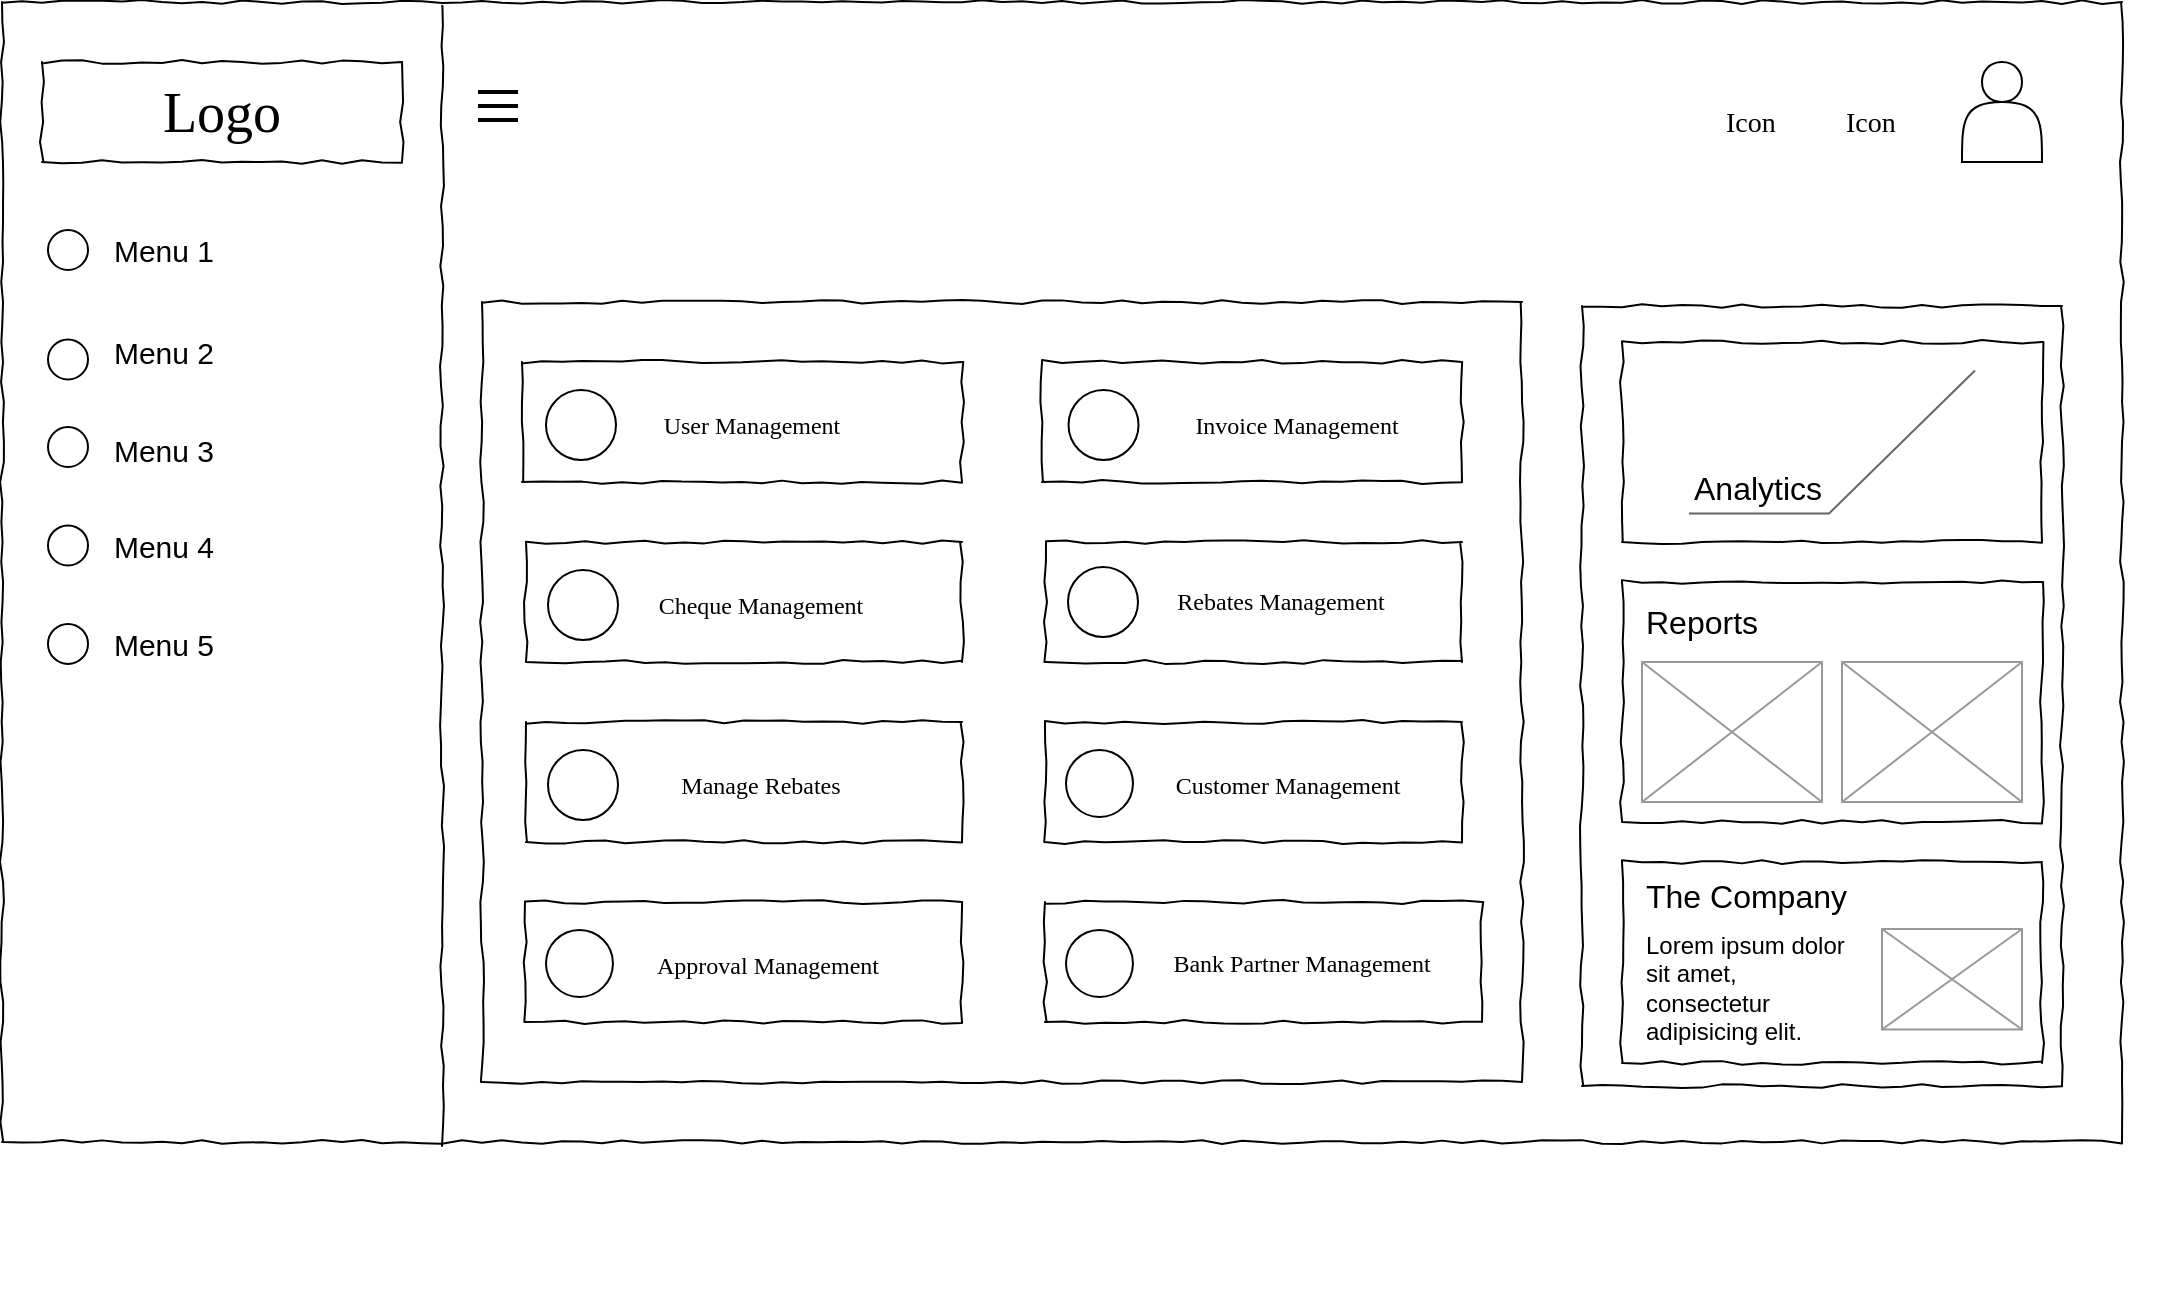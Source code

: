 <mxfile version="13.5.4" type="github" pages="5">
  <diagram name="dashboard" id="03018318-947c-dd8e-b7a3-06fadd420f32">
    <mxGraphModel dx="1221" dy="645" grid="1" gridSize="10" guides="1" tooltips="1" connect="1" arrows="1" fold="1" page="1" pageScale="1" pageWidth="1100" pageHeight="850" background="#ffffff" math="0" shadow="0">
      <root>
        <mxCell id="0" />
        <mxCell id="1" parent="0" />
        <mxCell id="677b7b8949515195-1" value="" style="whiteSpace=wrap;html=1;rounded=0;shadow=0;labelBackgroundColor=none;strokeColor=#000000;strokeWidth=1;fillColor=none;fontFamily=Verdana;fontSize=12;fontColor=#000000;align=center;comic=1;" parent="1" vertex="1">
          <mxGeometry x="20" y="20" width="1060" height="570" as="geometry" />
        </mxCell>
        <mxCell id="677b7b8949515195-2" value="Logo" style="whiteSpace=wrap;html=1;rounded=0;shadow=0;labelBackgroundColor=none;strokeWidth=1;fontFamily=Verdana;fontSize=28;align=center;comic=1;" parent="1" vertex="1">
          <mxGeometry x="40" y="50" width="180" height="50" as="geometry" />
        </mxCell>
        <mxCell id="677b7b8949515195-9" value="" style="line;strokeWidth=1;html=1;rounded=0;shadow=0;labelBackgroundColor=none;fillColor=none;fontFamily=Verdana;fontSize=14;fontColor=#000000;align=center;comic=1;rotation=90;" parent="1" vertex="1">
          <mxGeometry x="-45" y="302" width="570" height="10" as="geometry" />
        </mxCell>
        <mxCell id="677b7b8949515195-26" value="" style="whiteSpace=wrap;html=1;rounded=0;shadow=0;labelBackgroundColor=none;strokeWidth=1;fillColor=none;fontFamily=Verdana;fontSize=12;align=center;comic=1;" parent="1" vertex="1">
          <mxGeometry x="260" y="170" width="520" height="390" as="geometry" />
        </mxCell>
        <mxCell id="677b7b8949515195-28" value="Icon" style="text;html=1;points=[];align=left;verticalAlign=top;spacingTop=-4;fontSize=14;fontFamily=Verdana" parent="1" vertex="1">
          <mxGeometry x="940" y="70" width="170" height="20" as="geometry" />
        </mxCell>
        <mxCell id="6C0aDu97zU6bo5BAWvWG-2" value="Icon" style="text;html=1;points=[];align=left;verticalAlign=top;spacingTop=-4;fontSize=14;fontFamily=Verdana" vertex="1" parent="1">
          <mxGeometry x="880" y="70" width="170" height="20" as="geometry" />
        </mxCell>
        <mxCell id="1Pz-vUFgm7rJ-cvzT1_4-4" value="" style="group" vertex="1" connectable="0" parent="1">
          <mxGeometry x="280" y="200" width="220" height="60" as="geometry" />
        </mxCell>
        <mxCell id="6C0aDu97zU6bo5BAWvWG-19" value="" style="whiteSpace=wrap;html=1;rounded=0;shadow=0;labelBackgroundColor=none;strokeWidth=1;fillColor=none;fontFamily=Verdana;fontSize=12;align=center;comic=1;" vertex="1" parent="1Pz-vUFgm7rJ-cvzT1_4-4">
          <mxGeometry width="220" height="60" as="geometry" />
        </mxCell>
        <mxCell id="1Pz-vUFgm7rJ-cvzT1_4-2" value="" style="ellipse;whiteSpace=wrap;html=1;aspect=fixed;strokeColor=#000000;" vertex="1" parent="1Pz-vUFgm7rJ-cvzT1_4-4">
          <mxGeometry x="12" y="14" width="35" height="35" as="geometry" />
        </mxCell>
        <mxCell id="1Pz-vUFgm7rJ-cvzT1_4-3" value="&lt;span style=&quot;font-family: &amp;#34;verdana&amp;#34;&quot;&gt;User Management&lt;/span&gt;" style="text;html=1;strokeColor=none;fillColor=none;align=center;verticalAlign=middle;whiteSpace=wrap;rounded=0;" vertex="1" parent="1Pz-vUFgm7rJ-cvzT1_4-4">
          <mxGeometry x="45" y="21.5" width="140" height="20" as="geometry" />
        </mxCell>
        <mxCell id="1Pz-vUFgm7rJ-cvzT1_4-5" value="" style="group" vertex="1" connectable="0" parent="1">
          <mxGeometry x="540" y="200" width="210" height="60" as="geometry" />
        </mxCell>
        <mxCell id="1Pz-vUFgm7rJ-cvzT1_4-6" value="" style="whiteSpace=wrap;html=1;rounded=0;shadow=0;labelBackgroundColor=none;strokeWidth=1;fillColor=none;fontFamily=Verdana;fontSize=12;align=center;comic=1;" vertex="1" parent="1Pz-vUFgm7rJ-cvzT1_4-5">
          <mxGeometry width="210.0" height="60" as="geometry" />
        </mxCell>
        <mxCell id="1Pz-vUFgm7rJ-cvzT1_4-7" value="" style="ellipse;whiteSpace=wrap;html=1;aspect=fixed;strokeColor=#000000;" vertex="1" parent="1Pz-vUFgm7rJ-cvzT1_4-5">
          <mxGeometry x="13.263" y="14" width="35" height="35" as="geometry" />
        </mxCell>
        <mxCell id="1Pz-vUFgm7rJ-cvzT1_4-8" value="&lt;span style=&quot;font-family: &amp;#34;verdana&amp;#34;&quot;&gt;Invoice Management&lt;/span&gt;" style="text;html=1;strokeColor=none;fillColor=none;align=center;verticalAlign=middle;whiteSpace=wrap;rounded=0;" vertex="1" parent="1Pz-vUFgm7rJ-cvzT1_4-5">
          <mxGeometry x="49.737" y="21.5" width="154.737" height="20" as="geometry" />
        </mxCell>
        <mxCell id="1Pz-vUFgm7rJ-cvzT1_4-9" value="" style="group" vertex="1" connectable="0" parent="1">
          <mxGeometry x="270" y="290" width="230" height="60" as="geometry" />
        </mxCell>
        <mxCell id="1Pz-vUFgm7rJ-cvzT1_4-10" value="" style="whiteSpace=wrap;html=1;rounded=0;shadow=0;labelBackgroundColor=none;strokeWidth=1;fillColor=none;fontFamily=Verdana;fontSize=12;align=center;comic=1;" vertex="1" parent="1Pz-vUFgm7rJ-cvzT1_4-9">
          <mxGeometry x="12" width="218" height="60" as="geometry" />
        </mxCell>
        <mxCell id="1Pz-vUFgm7rJ-cvzT1_4-11" value="" style="ellipse;whiteSpace=wrap;html=1;aspect=fixed;strokeColor=#000000;" vertex="1" parent="1Pz-vUFgm7rJ-cvzT1_4-9">
          <mxGeometry x="23" y="14" width="35" height="35" as="geometry" />
        </mxCell>
        <mxCell id="1Pz-vUFgm7rJ-cvzT1_4-12" value="&lt;span style=&quot;font-family: &amp;#34;verdana&amp;#34;&quot;&gt;Cheque Management&lt;/span&gt;" style="text;html=1;strokeColor=none;fillColor=none;align=center;verticalAlign=middle;whiteSpace=wrap;rounded=0;" vertex="1" parent="1Pz-vUFgm7rJ-cvzT1_4-9">
          <mxGeometry x="57" y="21.5" width="145" height="20" as="geometry" />
        </mxCell>
        <mxCell id="1Pz-vUFgm7rJ-cvzT1_4-13" value="" style="group" vertex="1" connectable="0" parent="1">
          <mxGeometry x="480" y="290" width="270" height="60" as="geometry" />
        </mxCell>
        <mxCell id="1Pz-vUFgm7rJ-cvzT1_4-14" value="" style="whiteSpace=wrap;html=1;rounded=0;shadow=0;labelBackgroundColor=none;strokeWidth=1;fillColor=none;fontFamily=Verdana;fontSize=12;align=center;comic=1;" vertex="1" parent="1Pz-vUFgm7rJ-cvzT1_4-13">
          <mxGeometry x="62" width="208" height="60" as="geometry" />
        </mxCell>
        <mxCell id="1Pz-vUFgm7rJ-cvzT1_4-15" value="" style="ellipse;whiteSpace=wrap;html=1;aspect=fixed;strokeColor=#000000;" vertex="1" parent="1">
          <mxGeometry x="553" y="302.5" width="35" height="35" as="geometry" />
        </mxCell>
        <mxCell id="1Pz-vUFgm7rJ-cvzT1_4-16" value="&lt;span style=&quot;font-family: &amp;#34;verdana&amp;#34;&quot;&gt;Rebates Management&lt;/span&gt;" style="text;html=1;strokeColor=none;fillColor=none;align=center;verticalAlign=middle;whiteSpace=wrap;rounded=0;" vertex="1" parent="1">
          <mxGeometry x="587" y="310" width="145" height="20" as="geometry" />
        </mxCell>
        <mxCell id="1Pz-vUFgm7rJ-cvzT1_4-17" value="" style="group" vertex="1" connectable="0" parent="1">
          <mxGeometry x="270" y="380" width="230" height="60" as="geometry" />
        </mxCell>
        <mxCell id="1Pz-vUFgm7rJ-cvzT1_4-18" value="" style="whiteSpace=wrap;html=1;rounded=0;shadow=0;labelBackgroundColor=none;strokeWidth=1;fillColor=none;fontFamily=Verdana;fontSize=12;align=center;comic=1;" vertex="1" parent="1Pz-vUFgm7rJ-cvzT1_4-17">
          <mxGeometry x="12" width="218" height="60" as="geometry" />
        </mxCell>
        <mxCell id="1Pz-vUFgm7rJ-cvzT1_4-19" value="" style="ellipse;whiteSpace=wrap;html=1;aspect=fixed;strokeColor=#000000;" vertex="1" parent="1Pz-vUFgm7rJ-cvzT1_4-17">
          <mxGeometry x="23" y="14" width="35" height="35" as="geometry" />
        </mxCell>
        <mxCell id="1Pz-vUFgm7rJ-cvzT1_4-20" value="&lt;span style=&quot;font-family: &amp;#34;verdana&amp;#34;&quot;&gt;Manage Rebates&lt;/span&gt;" style="text;html=1;strokeColor=none;fillColor=none;align=center;verticalAlign=middle;whiteSpace=wrap;rounded=0;" vertex="1" parent="1Pz-vUFgm7rJ-cvzT1_4-17">
          <mxGeometry x="57" y="21.5" width="145" height="20" as="geometry" />
        </mxCell>
        <mxCell id="1Pz-vUFgm7rJ-cvzT1_4-21" value="" style="group" vertex="1" connectable="0" parent="1">
          <mxGeometry x="530" y="380" width="220" height="60" as="geometry" />
        </mxCell>
        <mxCell id="1Pz-vUFgm7rJ-cvzT1_4-22" value="" style="whiteSpace=wrap;html=1;rounded=0;shadow=0;labelBackgroundColor=none;strokeWidth=1;fillColor=none;fontFamily=Verdana;fontSize=12;align=center;comic=1;" vertex="1" parent="1Pz-vUFgm7rJ-cvzT1_4-21">
          <mxGeometry x="11.478" width="208.522" height="60" as="geometry" />
        </mxCell>
        <mxCell id="1Pz-vUFgm7rJ-cvzT1_4-23" value="" style="ellipse;whiteSpace=wrap;html=1;aspect=fixed;strokeColor=#000000;" vertex="1" parent="1Pz-vUFgm7rJ-cvzT1_4-21">
          <mxGeometry x="22" y="14" width="33.478" height="33.478" as="geometry" />
        </mxCell>
        <mxCell id="1Pz-vUFgm7rJ-cvzT1_4-24" value="&lt;span style=&quot;font-family: &amp;#34;verdana&amp;#34;&quot;&gt;Customer Management&lt;/span&gt;" style="text;html=1;strokeColor=none;fillColor=none;align=center;verticalAlign=middle;whiteSpace=wrap;rounded=0;" vertex="1" parent="1Pz-vUFgm7rJ-cvzT1_4-21">
          <mxGeometry x="60" y="21.5" width="145.65" height="20" as="geometry" />
        </mxCell>
        <mxCell id="1Pz-vUFgm7rJ-cvzT1_4-25" value="" style="group" vertex="1" connectable="0" parent="1">
          <mxGeometry x="270" y="470" width="230" height="60" as="geometry" />
        </mxCell>
        <mxCell id="1Pz-vUFgm7rJ-cvzT1_4-26" value="" style="whiteSpace=wrap;html=1;rounded=0;shadow=0;labelBackgroundColor=none;strokeWidth=1;fillColor=none;fontFamily=Verdana;fontSize=12;align=center;comic=1;" vertex="1" parent="1Pz-vUFgm7rJ-cvzT1_4-25">
          <mxGeometry x="11.48" width="218.52" height="60" as="geometry" />
        </mxCell>
        <mxCell id="1Pz-vUFgm7rJ-cvzT1_4-27" value="" style="ellipse;whiteSpace=wrap;html=1;aspect=fixed;strokeColor=#000000;" vertex="1" parent="1Pz-vUFgm7rJ-cvzT1_4-25">
          <mxGeometry x="22" y="14" width="33.478" height="33.478" as="geometry" />
        </mxCell>
        <mxCell id="1Pz-vUFgm7rJ-cvzT1_4-28" value="&lt;span style=&quot;font-family: &amp;#34;verdana&amp;#34;&quot;&gt;Approval Management&lt;/span&gt;" style="text;html=1;strokeColor=none;fillColor=none;align=center;verticalAlign=middle;whiteSpace=wrap;rounded=0;" vertex="1" parent="1Pz-vUFgm7rJ-cvzT1_4-25">
          <mxGeometry x="60" y="21.5" width="145.65" height="20" as="geometry" />
        </mxCell>
        <mxCell id="1Pz-vUFgm7rJ-cvzT1_4-29" value="" style="group" vertex="1" connectable="0" parent="1">
          <mxGeometry x="530" y="470" width="230" height="60" as="geometry" />
        </mxCell>
        <mxCell id="1Pz-vUFgm7rJ-cvzT1_4-30" value="" style="whiteSpace=wrap;html=1;rounded=0;shadow=0;labelBackgroundColor=none;strokeWidth=1;fillColor=none;fontFamily=Verdana;fontSize=12;align=center;comic=1;" vertex="1" parent="1Pz-vUFgm7rJ-cvzT1_4-29">
          <mxGeometry x="11.48" width="218.52" height="60" as="geometry" />
        </mxCell>
        <mxCell id="1Pz-vUFgm7rJ-cvzT1_4-31" value="" style="ellipse;whiteSpace=wrap;html=1;aspect=fixed;strokeColor=#000000;" vertex="1" parent="1Pz-vUFgm7rJ-cvzT1_4-29">
          <mxGeometry x="22" y="14" width="33.478" height="33.478" as="geometry" />
        </mxCell>
        <mxCell id="1Pz-vUFgm7rJ-cvzT1_4-32" value="&lt;span style=&quot;font-family: &amp;#34;verdana&amp;#34;&quot;&gt;Bank Partner Management&lt;/span&gt;" style="text;html=1;strokeColor=none;fillColor=none;align=center;verticalAlign=middle;whiteSpace=wrap;rounded=0;" vertex="1" parent="1Pz-vUFgm7rJ-cvzT1_4-29">
          <mxGeometry x="50" y="20.74" width="180" height="20" as="geometry" />
        </mxCell>
        <mxCell id="1Pz-vUFgm7rJ-cvzT1_4-33" value="" style="whiteSpace=wrap;html=1;rounded=0;shadow=0;labelBackgroundColor=none;strokeWidth=1;fillColor=none;fontFamily=Verdana;fontSize=12;align=center;comic=1;" vertex="1" parent="1">
          <mxGeometry x="810" y="172" width="240" height="390" as="geometry" />
        </mxCell>
        <mxCell id="1Pz-vUFgm7rJ-cvzT1_4-38" value="" style="group" vertex="1" connectable="0" parent="1">
          <mxGeometry x="830" y="190" width="210" height="484.25" as="geometry" />
        </mxCell>
        <mxCell id="1Pz-vUFgm7rJ-cvzT1_4-39" value="" style="whiteSpace=wrap;html=1;rounded=0;shadow=0;labelBackgroundColor=none;strokeWidth=1;fillColor=none;fontFamily=Verdana;fontSize=12;align=center;comic=1;" vertex="1" parent="1Pz-vUFgm7rJ-cvzT1_4-38">
          <mxGeometry width="210.0" height="100" as="geometry" />
        </mxCell>
        <mxCell id="1Pz-vUFgm7rJ-cvzT1_4-42" value="&lt;font style=&quot;font-size: 16px&quot; color=&quot;#000000&quot;&gt;Analytics&lt;/font&gt;" style="strokeWidth=1;shadow=0;dashed=0;align=center;html=1;shape=mxgraph.mockup.text.callout;linkText=;textSize=17;textColor=#666666;callDir=SW;callStyle=line;fontSize=17;fontColor=#666666;align=left;verticalAlign=bottom;strokeColor=#666666;" vertex="1" parent="1Pz-vUFgm7rJ-cvzT1_4-38">
          <mxGeometry x="33.5" y="14.25" width="143" height="71.5" as="geometry" />
        </mxCell>
        <mxCell id="1Pz-vUFgm7rJ-cvzT1_4-43" value="" style="group" vertex="1" connectable="0" parent="1">
          <mxGeometry x="830" y="310" width="215" height="215" as="geometry" />
        </mxCell>
        <mxCell id="1Pz-vUFgm7rJ-cvzT1_4-44" value="" style="whiteSpace=wrap;html=1;rounded=0;shadow=0;labelBackgroundColor=none;strokeWidth=1;fillColor=none;fontFamily=Verdana;fontSize=12;align=center;comic=1;" vertex="1" parent="1Pz-vUFgm7rJ-cvzT1_4-43">
          <mxGeometry width="210" height="120" as="geometry" />
        </mxCell>
        <mxCell id="1Pz-vUFgm7rJ-cvzT1_4-126" value="" style="verticalLabelPosition=bottom;shadow=0;dashed=0;align=center;html=1;verticalAlign=top;strokeWidth=1;shape=mxgraph.mockup.graphics.simpleIcon;strokeColor=#999999;" vertex="1" parent="1Pz-vUFgm7rJ-cvzT1_4-43">
          <mxGeometry x="10" y="40" width="90" height="70" as="geometry" />
        </mxCell>
        <mxCell id="1Pz-vUFgm7rJ-cvzT1_4-127" value="" style="verticalLabelPosition=bottom;shadow=0;dashed=0;align=center;html=1;verticalAlign=top;strokeWidth=1;shape=mxgraph.mockup.graphics.simpleIcon;strokeColor=#999999;" vertex="1" parent="1Pz-vUFgm7rJ-cvzT1_4-43">
          <mxGeometry x="110" y="40" width="90" height="70" as="geometry" />
        </mxCell>
        <mxCell id="1Pz-vUFgm7rJ-cvzT1_4-128" value="&lt;font style=&quot;font-size: 16px&quot;&gt;Reports&lt;/font&gt;" style="text;html=1;strokeColor=none;fillColor=none;align=center;verticalAlign=middle;whiteSpace=wrap;rounded=0;" vertex="1" parent="1Pz-vUFgm7rJ-cvzT1_4-43">
          <mxGeometry y="10" width="80" height="20" as="geometry" />
        </mxCell>
        <mxCell id="1Pz-vUFgm7rJ-cvzT1_4-131" value="" style="group" vertex="1" connectable="0" parent="1">
          <mxGeometry x="830" y="450" width="260" height="180" as="geometry" />
        </mxCell>
        <mxCell id="1Pz-vUFgm7rJ-cvzT1_4-132" value="" style="whiteSpace=wrap;html=1;rounded=0;shadow=0;labelBackgroundColor=none;strokeWidth=1;fillColor=none;fontFamily=Verdana;fontSize=12;align=center;comic=1;" vertex="1" parent="1Pz-vUFgm7rJ-cvzT1_4-131">
          <mxGeometry width="210" height="100.465" as="geometry" />
        </mxCell>
        <mxCell id="1Pz-vUFgm7rJ-cvzT1_4-134" value="" style="verticalLabelPosition=bottom;shadow=0;dashed=0;align=center;html=1;verticalAlign=top;strokeWidth=1;shape=mxgraph.mockup.graphics.simpleIcon;strokeColor=#999999;" vertex="1" parent="1Pz-vUFgm7rJ-cvzT1_4-131">
          <mxGeometry x="130" y="33.488" width="70" height="50.233" as="geometry" />
        </mxCell>
        <mxCell id="1Pz-vUFgm7rJ-cvzT1_4-135" value="&lt;span style=&quot;font-size: 16px&quot;&gt;The Company&lt;/span&gt;" style="text;html=1;strokeColor=none;fillColor=none;align=left;verticalAlign=middle;whiteSpace=wrap;rounded=0;" vertex="1" parent="1Pz-vUFgm7rJ-cvzT1_4-131">
          <mxGeometry x="10" y="8.372" width="200" height="16.744" as="geometry" />
        </mxCell>
        <mxCell id="1Pz-vUFgm7rJ-cvzT1_4-136" value="Lorem ipsum dolor sit amet, consectetur adipisicing elit." style="text;spacingTop=-5;whiteSpace=wrap;html=1;align=left;fontSize=12;fontFamily=Helvetica;fillColor=none;strokeColor=none;" vertex="1" parent="1Pz-vUFgm7rJ-cvzT1_4-131">
          <mxGeometry x="10" y="33.488" width="110" height="50.233" as="geometry" />
        </mxCell>
        <mxCell id="1Pz-vUFgm7rJ-cvzT1_4-139" value="" style="group" vertex="1" connectable="0" parent="1">
          <mxGeometry x="51" y="130" width="100" height="225" as="geometry" />
        </mxCell>
        <mxCell id="1Pz-vUFgm7rJ-cvzT1_4-34" value="Menu 1" style="text;html=1;strokeColor=none;fillColor=none;align=center;verticalAlign=middle;whiteSpace=wrap;rounded=0;fontSize=15;" vertex="1" parent="1Pz-vUFgm7rJ-cvzT1_4-139">
          <mxGeometry width="100" height="28.125" as="geometry" />
        </mxCell>
        <mxCell id="1Pz-vUFgm7rJ-cvzT1_4-35" value="Menu 2" style="text;html=1;strokeColor=none;fillColor=none;align=center;verticalAlign=middle;whiteSpace=wrap;rounded=0;fontSize=15;" vertex="1" parent="1Pz-vUFgm7rJ-cvzT1_4-139">
          <mxGeometry y="50.625" width="100" height="28.125" as="geometry" />
        </mxCell>
        <mxCell id="1Pz-vUFgm7rJ-cvzT1_4-37" value="Menu 3" style="text;html=1;strokeColor=none;fillColor=none;align=center;verticalAlign=middle;whiteSpace=wrap;rounded=0;fontSize=15;" vertex="1" parent="1Pz-vUFgm7rJ-cvzT1_4-139">
          <mxGeometry y="99.844" width="100" height="28.125" as="geometry" />
        </mxCell>
        <mxCell id="1Pz-vUFgm7rJ-cvzT1_4-137" value="Menu 4" style="text;html=1;strokeColor=none;fillColor=none;align=center;verticalAlign=middle;whiteSpace=wrap;rounded=0;fontSize=15;" vertex="1" parent="1Pz-vUFgm7rJ-cvzT1_4-139">
          <mxGeometry y="147.656" width="100" height="28.125" as="geometry" />
        </mxCell>
        <mxCell id="1Pz-vUFgm7rJ-cvzT1_4-138" value="Menu 5" style="text;html=1;strokeColor=none;fillColor=none;align=center;verticalAlign=middle;whiteSpace=wrap;rounded=0;fontSize=15;" vertex="1" parent="1Pz-vUFgm7rJ-cvzT1_4-139">
          <mxGeometry y="196.875" width="100" height="28.125" as="geometry" />
        </mxCell>
        <mxCell id="1Pz-vUFgm7rJ-cvzT1_4-150" value="" style="ellipse;whiteSpace=wrap;html=1;aspect=fixed;strokeColor=#000000;fontSize=15;" vertex="1" parent="1Pz-vUFgm7rJ-cvzT1_4-139">
          <mxGeometry x="-8" y="4" width="20" height="20" as="geometry" />
        </mxCell>
        <mxCell id="1Pz-vUFgm7rJ-cvzT1_4-151" value="" style="ellipse;whiteSpace=wrap;html=1;aspect=fixed;strokeColor=#000000;fontSize=15;" vertex="1" parent="1Pz-vUFgm7rJ-cvzT1_4-139">
          <mxGeometry x="-8" y="58.75" width="20" height="20" as="geometry" />
        </mxCell>
        <mxCell id="1Pz-vUFgm7rJ-cvzT1_4-152" value="" style="ellipse;whiteSpace=wrap;html=1;aspect=fixed;strokeColor=#000000;fontSize=15;" vertex="1" parent="1Pz-vUFgm7rJ-cvzT1_4-139">
          <mxGeometry x="-8" y="102.5" width="20" height="20" as="geometry" />
        </mxCell>
        <mxCell id="1Pz-vUFgm7rJ-cvzT1_4-154" value="" style="ellipse;whiteSpace=wrap;html=1;aspect=fixed;strokeColor=#000000;fontSize=15;" vertex="1" parent="1Pz-vUFgm7rJ-cvzT1_4-139">
          <mxGeometry x="-8" y="200.94" width="20" height="20" as="geometry" />
        </mxCell>
        <mxCell id="1Pz-vUFgm7rJ-cvzT1_4-147" value="" style="line;strokeWidth=2;html=1;fontSize=15;" vertex="1" parent="1">
          <mxGeometry x="258" y="60" width="20" height="10" as="geometry" />
        </mxCell>
        <mxCell id="1Pz-vUFgm7rJ-cvzT1_4-148" value="" style="line;strokeWidth=2;html=1;fontSize=15;" vertex="1" parent="1">
          <mxGeometry x="258" y="67" width="20" height="10" as="geometry" />
        </mxCell>
        <mxCell id="1Pz-vUFgm7rJ-cvzT1_4-149" value="" style="line;strokeWidth=2;html=1;fontSize=15;" vertex="1" parent="1">
          <mxGeometry x="258" y="74" width="20" height="10" as="geometry" />
        </mxCell>
        <mxCell id="1Pz-vUFgm7rJ-cvzT1_4-153" value="" style="ellipse;whiteSpace=wrap;html=1;aspect=fixed;strokeColor=#000000;fontSize=15;" vertex="1" parent="1">
          <mxGeometry x="43" y="281.72" width="20" height="20" as="geometry" />
        </mxCell>
        <mxCell id="1Pz-vUFgm7rJ-cvzT1_4-156" value="" style="shape=actor;whiteSpace=wrap;html=1;strokeColor=#000000;fontSize=15;" vertex="1" parent="1">
          <mxGeometry x="1000" y="50" width="40" height="50" as="geometry" />
        </mxCell>
      </root>
    </mxGraphModel>
  </diagram>
  <diagram id="9RcxHf2euHuzPn7DjiLM" name="invoice">
    <mxGraphModel dx="1038" dy="548" grid="1" gridSize="10" guides="1" tooltips="1" connect="1" arrows="1" fold="1" page="1" pageScale="1" pageWidth="850" pageHeight="1100" math="0" shadow="0">
      <root>
        <mxCell id="jYbHlTsF3drl6SXuO_eB-0" />
        <mxCell id="jYbHlTsF3drl6SXuO_eB-1" parent="jYbHlTsF3drl6SXuO_eB-0" />
        <mxCell id="cC_H9VtzJfK9VuSP7iF7-0" value="" style="whiteSpace=wrap;html=1;rounded=0;shadow=0;labelBackgroundColor=none;strokeColor=#000000;strokeWidth=1;fillColor=none;fontFamily=Verdana;fontSize=12;fontColor=#000000;align=center;comic=1;" vertex="1" parent="jYbHlTsF3drl6SXuO_eB-1">
          <mxGeometry x="20" y="20" width="1060" height="570" as="geometry" />
        </mxCell>
        <mxCell id="cC_H9VtzJfK9VuSP7iF7-1" value="Logo" style="whiteSpace=wrap;html=1;rounded=0;shadow=0;labelBackgroundColor=none;strokeWidth=1;fontFamily=Verdana;fontSize=28;align=center;comic=1;" vertex="1" parent="jYbHlTsF3drl6SXuO_eB-1">
          <mxGeometry x="40" y="50" width="180" height="50" as="geometry" />
        </mxCell>
        <mxCell id="cC_H9VtzJfK9VuSP7iF7-2" value="" style="line;strokeWidth=1;html=1;rounded=0;shadow=0;labelBackgroundColor=none;fillColor=none;fontFamily=Verdana;fontSize=14;fontColor=#000000;align=center;comic=1;rotation=90;" vertex="1" parent="jYbHlTsF3drl6SXuO_eB-1">
          <mxGeometry x="-45" y="302" width="570" height="10" as="geometry" />
        </mxCell>
        <mxCell id="cC_H9VtzJfK9VuSP7iF7-3" value="" style="whiteSpace=wrap;html=1;rounded=0;shadow=0;labelBackgroundColor=none;strokeWidth=1;fillColor=none;fontFamily=Verdana;fontSize=12;align=center;comic=1;" vertex="1" parent="jYbHlTsF3drl6SXuO_eB-1">
          <mxGeometry x="260" y="170" width="520" height="360" as="geometry" />
        </mxCell>
        <mxCell id="cC_H9VtzJfK9VuSP7iF7-4" value="Icon" style="text;html=1;points=[];align=left;verticalAlign=top;spacingTop=-4;fontSize=14;fontFamily=Verdana" vertex="1" parent="jYbHlTsF3drl6SXuO_eB-1">
          <mxGeometry x="940" y="70" width="170" height="20" as="geometry" />
        </mxCell>
        <mxCell id="cC_H9VtzJfK9VuSP7iF7-5" value="Icon" style="text;html=1;points=[];align=left;verticalAlign=top;spacingTop=-4;fontSize=14;fontFamily=Verdana" vertex="1" parent="jYbHlTsF3drl6SXuO_eB-1">
          <mxGeometry x="880" y="70" width="170" height="20" as="geometry" />
        </mxCell>
        <mxCell id="cC_H9VtzJfK9VuSP7iF7-6" value="" style="group" vertex="1" connectable="0" parent="jYbHlTsF3drl6SXuO_eB-1">
          <mxGeometry x="820" y="170" width="220" height="60" as="geometry" />
        </mxCell>
        <mxCell id="cC_H9VtzJfK9VuSP7iF7-7" value="" style="whiteSpace=wrap;html=1;rounded=0;shadow=0;labelBackgroundColor=none;strokeWidth=1;fillColor=none;fontFamily=Verdana;fontSize=12;align=center;comic=1;" vertex="1" parent="cC_H9VtzJfK9VuSP7iF7-6">
          <mxGeometry width="220" height="60" as="geometry" />
        </mxCell>
        <mxCell id="cC_H9VtzJfK9VuSP7iF7-8" value="" style="ellipse;whiteSpace=wrap;html=1;aspect=fixed;strokeColor=#000000;" vertex="1" parent="cC_H9VtzJfK9VuSP7iF7-6">
          <mxGeometry x="12" y="14" width="35" height="35" as="geometry" />
        </mxCell>
        <mxCell id="cC_H9VtzJfK9VuSP7iF7-9" value="&lt;span style=&quot;font-family: &amp;#34;verdana&amp;#34;&quot;&gt;Create Invoice&lt;/span&gt;" style="text;html=1;strokeColor=none;fillColor=none;align=center;verticalAlign=middle;whiteSpace=wrap;rounded=0;" vertex="1" parent="cC_H9VtzJfK9VuSP7iF7-6">
          <mxGeometry x="45" y="21.5" width="140" height="20" as="geometry" />
        </mxCell>
        <mxCell id="cC_H9VtzJfK9VuSP7iF7-52" value="" style="group" vertex="1" connectable="0" parent="jYbHlTsF3drl6SXuO_eB-1">
          <mxGeometry x="51" y="130" width="100" height="225" as="geometry" />
        </mxCell>
        <mxCell id="cC_H9VtzJfK9VuSP7iF7-53" value="Menu 1" style="text;html=1;strokeColor=none;fillColor=none;align=center;verticalAlign=middle;whiteSpace=wrap;rounded=0;fontSize=15;" vertex="1" parent="cC_H9VtzJfK9VuSP7iF7-52">
          <mxGeometry width="100" height="28.125" as="geometry" />
        </mxCell>
        <mxCell id="cC_H9VtzJfK9VuSP7iF7-54" value="Menu 2" style="text;html=1;strokeColor=none;fillColor=none;align=center;verticalAlign=middle;whiteSpace=wrap;rounded=0;fontSize=15;" vertex="1" parent="cC_H9VtzJfK9VuSP7iF7-52">
          <mxGeometry y="50.625" width="100" height="28.125" as="geometry" />
        </mxCell>
        <mxCell id="cC_H9VtzJfK9VuSP7iF7-55" value="Menu 3" style="text;html=1;strokeColor=none;fillColor=none;align=center;verticalAlign=middle;whiteSpace=wrap;rounded=0;fontSize=15;" vertex="1" parent="cC_H9VtzJfK9VuSP7iF7-52">
          <mxGeometry y="99.844" width="100" height="28.125" as="geometry" />
        </mxCell>
        <mxCell id="cC_H9VtzJfK9VuSP7iF7-56" value="Menu 4" style="text;html=1;strokeColor=none;fillColor=none;align=center;verticalAlign=middle;whiteSpace=wrap;rounded=0;fontSize=15;" vertex="1" parent="cC_H9VtzJfK9VuSP7iF7-52">
          <mxGeometry y="147.656" width="100" height="28.125" as="geometry" />
        </mxCell>
        <mxCell id="cC_H9VtzJfK9VuSP7iF7-57" value="Menu 5" style="text;html=1;strokeColor=none;fillColor=none;align=center;verticalAlign=middle;whiteSpace=wrap;rounded=0;fontSize=15;" vertex="1" parent="cC_H9VtzJfK9VuSP7iF7-52">
          <mxGeometry y="196.875" width="100" height="28.125" as="geometry" />
        </mxCell>
        <mxCell id="cC_H9VtzJfK9VuSP7iF7-58" value="" style="ellipse;whiteSpace=wrap;html=1;aspect=fixed;strokeColor=#000000;fontSize=15;" vertex="1" parent="cC_H9VtzJfK9VuSP7iF7-52">
          <mxGeometry x="-8" y="4" width="20" height="20" as="geometry" />
        </mxCell>
        <mxCell id="cC_H9VtzJfK9VuSP7iF7-59" value="" style="ellipse;whiteSpace=wrap;html=1;aspect=fixed;strokeColor=#000000;fontSize=15;" vertex="1" parent="cC_H9VtzJfK9VuSP7iF7-52">
          <mxGeometry x="-8" y="58.75" width="20" height="20" as="geometry" />
        </mxCell>
        <mxCell id="cC_H9VtzJfK9VuSP7iF7-60" value="" style="ellipse;whiteSpace=wrap;html=1;aspect=fixed;strokeColor=#000000;fontSize=15;" vertex="1" parent="cC_H9VtzJfK9VuSP7iF7-52">
          <mxGeometry x="-8" y="102.5" width="20" height="20" as="geometry" />
        </mxCell>
        <mxCell id="cC_H9VtzJfK9VuSP7iF7-61" value="" style="ellipse;whiteSpace=wrap;html=1;aspect=fixed;strokeColor=#000000;fontSize=15;" vertex="1" parent="cC_H9VtzJfK9VuSP7iF7-52">
          <mxGeometry x="-8" y="200.94" width="20" height="20" as="geometry" />
        </mxCell>
        <mxCell id="cC_H9VtzJfK9VuSP7iF7-62" value="" style="line;strokeWidth=2;html=1;fontSize=15;" vertex="1" parent="jYbHlTsF3drl6SXuO_eB-1">
          <mxGeometry x="258" y="60" width="20" height="10" as="geometry" />
        </mxCell>
        <mxCell id="cC_H9VtzJfK9VuSP7iF7-63" value="" style="line;strokeWidth=2;html=1;fontSize=15;" vertex="1" parent="jYbHlTsF3drl6SXuO_eB-1">
          <mxGeometry x="258" y="67" width="20" height="10" as="geometry" />
        </mxCell>
        <mxCell id="cC_H9VtzJfK9VuSP7iF7-64" value="" style="line;strokeWidth=2;html=1;fontSize=15;" vertex="1" parent="jYbHlTsF3drl6SXuO_eB-1">
          <mxGeometry x="258" y="74" width="20" height="10" as="geometry" />
        </mxCell>
        <mxCell id="cC_H9VtzJfK9VuSP7iF7-65" value="" style="ellipse;whiteSpace=wrap;html=1;aspect=fixed;strokeColor=#000000;fontSize=15;" vertex="1" parent="jYbHlTsF3drl6SXuO_eB-1">
          <mxGeometry x="43" y="281.72" width="20" height="20" as="geometry" />
        </mxCell>
        <mxCell id="cC_H9VtzJfK9VuSP7iF7-66" value="" style="shape=actor;whiteSpace=wrap;html=1;strokeColor=#000000;fontSize=15;" vertex="1" parent="jYbHlTsF3drl6SXuO_eB-1">
          <mxGeometry x="1000" y="50" width="40" height="50" as="geometry" />
        </mxCell>
        <mxCell id="cC_H9VtzJfK9VuSP7iF7-67" value="" style="group" vertex="1" connectable="0" parent="jYbHlTsF3drl6SXuO_eB-1">
          <mxGeometry x="820" y="247" width="220" height="60" as="geometry" />
        </mxCell>
        <mxCell id="cC_H9VtzJfK9VuSP7iF7-68" value="" style="whiteSpace=wrap;html=1;rounded=0;shadow=0;labelBackgroundColor=none;strokeWidth=1;fillColor=none;fontFamily=Verdana;fontSize=12;align=center;comic=1;" vertex="1" parent="cC_H9VtzJfK9VuSP7iF7-67">
          <mxGeometry width="220" height="60" as="geometry" />
        </mxCell>
        <mxCell id="cC_H9VtzJfK9VuSP7iF7-69" value="" style="ellipse;whiteSpace=wrap;html=1;aspect=fixed;strokeColor=#000000;" vertex="1" parent="cC_H9VtzJfK9VuSP7iF7-67">
          <mxGeometry x="12" y="14" width="35" height="35" as="geometry" />
        </mxCell>
        <mxCell id="cC_H9VtzJfK9VuSP7iF7-70" value="&lt;span style=&quot;font-family: &amp;#34;verdana&amp;#34;&quot;&gt;Review Invoice&lt;/span&gt;" style="text;html=1;strokeColor=none;fillColor=none;align=center;verticalAlign=middle;whiteSpace=wrap;rounded=0;" vertex="1" parent="cC_H9VtzJfK9VuSP7iF7-67">
          <mxGeometry x="45" y="21.5" width="140" height="20" as="geometry" />
        </mxCell>
        <mxCell id="cC_H9VtzJfK9VuSP7iF7-71" value="" style="group" vertex="1" connectable="0" parent="jYbHlTsF3drl6SXuO_eB-1">
          <mxGeometry x="820" y="320" width="220" height="60" as="geometry" />
        </mxCell>
        <mxCell id="cC_H9VtzJfK9VuSP7iF7-72" value="" style="whiteSpace=wrap;html=1;rounded=0;shadow=0;labelBackgroundColor=none;strokeWidth=1;fillColor=none;fontFamily=Verdana;fontSize=12;align=center;comic=1;" vertex="1" parent="cC_H9VtzJfK9VuSP7iF7-71">
          <mxGeometry width="220" height="60" as="geometry" />
        </mxCell>
        <mxCell id="cC_H9VtzJfK9VuSP7iF7-73" value="" style="ellipse;whiteSpace=wrap;html=1;aspect=fixed;strokeColor=#000000;" vertex="1" parent="cC_H9VtzJfK9VuSP7iF7-71">
          <mxGeometry x="12" y="14" width="35" height="35" as="geometry" />
        </mxCell>
        <mxCell id="cC_H9VtzJfK9VuSP7iF7-74" value="&lt;span style=&quot;font-family: &amp;#34;verdana&amp;#34;&quot;&gt;Cancel Invoice&lt;/span&gt;" style="text;html=1;strokeColor=none;fillColor=none;align=center;verticalAlign=middle;whiteSpace=wrap;rounded=0;" vertex="1" parent="cC_H9VtzJfK9VuSP7iF7-71">
          <mxGeometry x="45" y="21.5" width="140" height="20" as="geometry" />
        </mxCell>
        <mxCell id="cC_H9VtzJfK9VuSP7iF7-75" value="" style="group" vertex="1" connectable="0" parent="jYbHlTsF3drl6SXuO_eB-1">
          <mxGeometry x="820" y="395" width="220" height="60" as="geometry" />
        </mxCell>
        <mxCell id="cC_H9VtzJfK9VuSP7iF7-76" value="" style="whiteSpace=wrap;html=1;rounded=0;shadow=0;labelBackgroundColor=none;strokeWidth=1;fillColor=none;fontFamily=Verdana;fontSize=12;align=center;comic=1;" vertex="1" parent="cC_H9VtzJfK9VuSP7iF7-75">
          <mxGeometry width="220" height="60" as="geometry" />
        </mxCell>
        <mxCell id="cC_H9VtzJfK9VuSP7iF7-77" value="" style="ellipse;whiteSpace=wrap;html=1;aspect=fixed;strokeColor=#000000;" vertex="1" parent="cC_H9VtzJfK9VuSP7iF7-75">
          <mxGeometry x="12" y="14" width="35" height="35" as="geometry" />
        </mxCell>
        <mxCell id="cC_H9VtzJfK9VuSP7iF7-78" value="&lt;span style=&quot;font-family: &amp;#34;verdana&amp;#34;&quot;&gt;Asign Rebates&lt;/span&gt;" style="text;html=1;strokeColor=none;fillColor=none;align=center;verticalAlign=middle;whiteSpace=wrap;rounded=0;" vertex="1" parent="cC_H9VtzJfK9VuSP7iF7-75">
          <mxGeometry x="45" y="21.5" width="140" height="20" as="geometry" />
        </mxCell>
        <mxCell id="cC_H9VtzJfK9VuSP7iF7-79" value="" style="group" vertex="1" connectable="0" parent="jYbHlTsF3drl6SXuO_eB-1">
          <mxGeometry x="820" y="470" width="220" height="60" as="geometry" />
        </mxCell>
        <mxCell id="cC_H9VtzJfK9VuSP7iF7-80" value="" style="whiteSpace=wrap;html=1;rounded=0;shadow=0;labelBackgroundColor=none;strokeWidth=1;fillColor=none;fontFamily=Verdana;fontSize=12;align=center;comic=1;" vertex="1" parent="cC_H9VtzJfK9VuSP7iF7-79">
          <mxGeometry width="220" height="60" as="geometry" />
        </mxCell>
        <mxCell id="cC_H9VtzJfK9VuSP7iF7-81" value="" style="ellipse;whiteSpace=wrap;html=1;aspect=fixed;strokeColor=#000000;" vertex="1" parent="cC_H9VtzJfK9VuSP7iF7-79">
          <mxGeometry x="12" y="14" width="35" height="35" as="geometry" />
        </mxCell>
        <mxCell id="cC_H9VtzJfK9VuSP7iF7-82" value="&lt;font face=&quot;verdana&quot;&gt;Delivery Confirmation&lt;/font&gt;" style="text;html=1;strokeColor=none;fillColor=none;align=center;verticalAlign=middle;whiteSpace=wrap;rounded=0;" vertex="1" parent="cC_H9VtzJfK9VuSP7iF7-79">
          <mxGeometry x="45" y="21.5" width="155" height="20" as="geometry" />
        </mxCell>
        <mxCell id="cC_H9VtzJfK9VuSP7iF7-83" value="&lt;font face=&quot;verdana&quot; style=&quot;font-size: 14px;&quot;&gt;&lt;i style=&quot;font-size: 14px;&quot;&gt;Invoice No. 12345&lt;/i&gt;&lt;/font&gt;" style="text;html=1;strokeColor=none;fillColor=none;align=center;verticalAlign=middle;whiteSpace=wrap;rounded=0;fontStyle=1;fontSize=14;" vertex="1" parent="jYbHlTsF3drl6SXuO_eB-1">
          <mxGeometry x="270" y="190" width="155" height="20" as="geometry" />
        </mxCell>
      </root>
    </mxGraphModel>
  </diagram>
  <diagram id="DWiUXCZEWzzBqb4Ya_aI" name="Payment">
    <mxGraphModel dx="1038" dy="548" grid="1" gridSize="10" guides="1" tooltips="1" connect="1" arrows="1" fold="1" page="1" pageScale="1" pageWidth="850" pageHeight="1100" math="0" shadow="0">
      <root>
        <mxCell id="8TQKE4w585ppP9CMNDy4-0" />
        <mxCell id="8TQKE4w585ppP9CMNDy4-1" parent="8TQKE4w585ppP9CMNDy4-0" />
        <mxCell id="b3EC32EAvZj1WRJHVYOg-0" value="" style="whiteSpace=wrap;html=1;rounded=0;shadow=0;labelBackgroundColor=none;strokeColor=#000000;strokeWidth=1;fillColor=none;fontFamily=Verdana;fontSize=12;fontColor=#000000;align=center;comic=1;" vertex="1" parent="8TQKE4w585ppP9CMNDy4-1">
          <mxGeometry x="20" y="20" width="1060" height="570" as="geometry" />
        </mxCell>
        <mxCell id="b3EC32EAvZj1WRJHVYOg-1" value="Logo" style="whiteSpace=wrap;html=1;rounded=0;shadow=0;labelBackgroundColor=none;strokeWidth=1;fontFamily=Verdana;fontSize=28;align=center;comic=1;" vertex="1" parent="8TQKE4w585ppP9CMNDy4-1">
          <mxGeometry x="40" y="50" width="180" height="50" as="geometry" />
        </mxCell>
        <mxCell id="b3EC32EAvZj1WRJHVYOg-2" value="" style="line;strokeWidth=1;html=1;rounded=0;shadow=0;labelBackgroundColor=none;fillColor=none;fontFamily=Verdana;fontSize=14;fontColor=#000000;align=center;comic=1;rotation=90;" vertex="1" parent="8TQKE4w585ppP9CMNDy4-1">
          <mxGeometry x="-45" y="302" width="570" height="10" as="geometry" />
        </mxCell>
        <mxCell id="b3EC32EAvZj1WRJHVYOg-3" value="" style="whiteSpace=wrap;html=1;rounded=0;shadow=0;labelBackgroundColor=none;strokeWidth=1;fillColor=none;fontFamily=Verdana;fontSize=12;align=center;comic=1;" vertex="1" parent="8TQKE4w585ppP9CMNDy4-1">
          <mxGeometry x="260" y="170" width="520" height="360" as="geometry" />
        </mxCell>
        <mxCell id="b3EC32EAvZj1WRJHVYOg-4" value="Icon" style="text;html=1;points=[];align=left;verticalAlign=top;spacingTop=-4;fontSize=14;fontFamily=Verdana" vertex="1" parent="8TQKE4w585ppP9CMNDy4-1">
          <mxGeometry x="940" y="70" width="170" height="20" as="geometry" />
        </mxCell>
        <mxCell id="b3EC32EAvZj1WRJHVYOg-5" value="Icon" style="text;html=1;points=[];align=left;verticalAlign=top;spacingTop=-4;fontSize=14;fontFamily=Verdana" vertex="1" parent="8TQKE4w585ppP9CMNDy4-1">
          <mxGeometry x="880" y="70" width="170" height="20" as="geometry" />
        </mxCell>
        <mxCell id="b3EC32EAvZj1WRJHVYOg-6" value="" style="group" vertex="1" connectable="0" parent="8TQKE4w585ppP9CMNDy4-1">
          <mxGeometry x="820" y="170" width="220" height="60" as="geometry" />
        </mxCell>
        <mxCell id="b3EC32EAvZj1WRJHVYOg-7" value="" style="whiteSpace=wrap;html=1;rounded=0;shadow=0;labelBackgroundColor=none;strokeWidth=1;fillColor=none;fontFamily=Verdana;fontSize=12;align=center;comic=1;" vertex="1" parent="b3EC32EAvZj1WRJHVYOg-6">
          <mxGeometry width="220" height="60" as="geometry" />
        </mxCell>
        <mxCell id="b3EC32EAvZj1WRJHVYOg-8" value="" style="ellipse;whiteSpace=wrap;html=1;aspect=fixed;strokeColor=#000000;" vertex="1" parent="b3EC32EAvZj1WRJHVYOg-6">
          <mxGeometry x="12" y="14" width="35" height="35" as="geometry" />
        </mxCell>
        <mxCell id="b3EC32EAvZj1WRJHVYOg-9" value="&lt;span style=&quot;font-family: &amp;#34;verdana&amp;#34;&quot;&gt;View Payment History&lt;/span&gt;" style="text;html=1;strokeColor=none;fillColor=none;align=center;verticalAlign=middle;whiteSpace=wrap;rounded=0;" vertex="1" parent="b3EC32EAvZj1WRJHVYOg-6">
          <mxGeometry x="45" y="21.5" width="155" height="20" as="geometry" />
        </mxCell>
        <mxCell id="b3EC32EAvZj1WRJHVYOg-10" value="" style="group" vertex="1" connectable="0" parent="8TQKE4w585ppP9CMNDy4-1">
          <mxGeometry x="51" y="130" width="100" height="225" as="geometry" />
        </mxCell>
        <mxCell id="b3EC32EAvZj1WRJHVYOg-11" value="Menu 1" style="text;html=1;strokeColor=none;fillColor=none;align=center;verticalAlign=middle;whiteSpace=wrap;rounded=0;fontSize=15;" vertex="1" parent="b3EC32EAvZj1WRJHVYOg-10">
          <mxGeometry width="100" height="28.125" as="geometry" />
        </mxCell>
        <mxCell id="b3EC32EAvZj1WRJHVYOg-12" value="Menu 2" style="text;html=1;strokeColor=none;fillColor=none;align=center;verticalAlign=middle;whiteSpace=wrap;rounded=0;fontSize=15;" vertex="1" parent="b3EC32EAvZj1WRJHVYOg-10">
          <mxGeometry y="50.625" width="100" height="28.125" as="geometry" />
        </mxCell>
        <mxCell id="b3EC32EAvZj1WRJHVYOg-13" value="Menu 3" style="text;html=1;strokeColor=none;fillColor=none;align=center;verticalAlign=middle;whiteSpace=wrap;rounded=0;fontSize=15;" vertex="1" parent="b3EC32EAvZj1WRJHVYOg-10">
          <mxGeometry y="99.844" width="100" height="28.125" as="geometry" />
        </mxCell>
        <mxCell id="b3EC32EAvZj1WRJHVYOg-14" value="Menu 4" style="text;html=1;strokeColor=none;fillColor=none;align=center;verticalAlign=middle;whiteSpace=wrap;rounded=0;fontSize=15;" vertex="1" parent="b3EC32EAvZj1WRJHVYOg-10">
          <mxGeometry y="147.656" width="100" height="28.125" as="geometry" />
        </mxCell>
        <mxCell id="b3EC32EAvZj1WRJHVYOg-15" value="Menu 5" style="text;html=1;strokeColor=none;fillColor=none;align=center;verticalAlign=middle;whiteSpace=wrap;rounded=0;fontSize=15;" vertex="1" parent="b3EC32EAvZj1WRJHVYOg-10">
          <mxGeometry y="196.875" width="100" height="28.125" as="geometry" />
        </mxCell>
        <mxCell id="b3EC32EAvZj1WRJHVYOg-16" value="" style="ellipse;whiteSpace=wrap;html=1;aspect=fixed;strokeColor=#000000;fontSize=15;" vertex="1" parent="b3EC32EAvZj1WRJHVYOg-10">
          <mxGeometry x="-8" y="4" width="20" height="20" as="geometry" />
        </mxCell>
        <mxCell id="b3EC32EAvZj1WRJHVYOg-17" value="" style="ellipse;whiteSpace=wrap;html=1;aspect=fixed;strokeColor=#000000;fontSize=15;" vertex="1" parent="b3EC32EAvZj1WRJHVYOg-10">
          <mxGeometry x="-8" y="58.75" width="20" height="20" as="geometry" />
        </mxCell>
        <mxCell id="b3EC32EAvZj1WRJHVYOg-18" value="" style="ellipse;whiteSpace=wrap;html=1;aspect=fixed;strokeColor=#000000;fontSize=15;" vertex="1" parent="b3EC32EAvZj1WRJHVYOg-10">
          <mxGeometry x="-8" y="102.5" width="20" height="20" as="geometry" />
        </mxCell>
        <mxCell id="b3EC32EAvZj1WRJHVYOg-19" value="" style="ellipse;whiteSpace=wrap;html=1;aspect=fixed;strokeColor=#000000;fontSize=15;" vertex="1" parent="b3EC32EAvZj1WRJHVYOg-10">
          <mxGeometry x="-8" y="200.94" width="20" height="20" as="geometry" />
        </mxCell>
        <mxCell id="b3EC32EAvZj1WRJHVYOg-20" value="" style="line;strokeWidth=2;html=1;fontSize=15;" vertex="1" parent="8TQKE4w585ppP9CMNDy4-1">
          <mxGeometry x="258" y="60" width="20" height="10" as="geometry" />
        </mxCell>
        <mxCell id="b3EC32EAvZj1WRJHVYOg-21" value="" style="line;strokeWidth=2;html=1;fontSize=15;" vertex="1" parent="8TQKE4w585ppP9CMNDy4-1">
          <mxGeometry x="258" y="67" width="20" height="10" as="geometry" />
        </mxCell>
        <mxCell id="b3EC32EAvZj1WRJHVYOg-22" value="" style="line;strokeWidth=2;html=1;fontSize=15;" vertex="1" parent="8TQKE4w585ppP9CMNDy4-1">
          <mxGeometry x="258" y="74" width="20" height="10" as="geometry" />
        </mxCell>
        <mxCell id="b3EC32EAvZj1WRJHVYOg-23" value="" style="ellipse;whiteSpace=wrap;html=1;aspect=fixed;strokeColor=#000000;fontSize=15;" vertex="1" parent="8TQKE4w585ppP9CMNDy4-1">
          <mxGeometry x="43" y="281.72" width="20" height="20" as="geometry" />
        </mxCell>
        <mxCell id="b3EC32EAvZj1WRJHVYOg-24" value="" style="shape=actor;whiteSpace=wrap;html=1;strokeColor=#000000;fontSize=15;" vertex="1" parent="8TQKE4w585ppP9CMNDy4-1">
          <mxGeometry x="1000" y="50" width="40" height="50" as="geometry" />
        </mxCell>
        <mxCell id="b3EC32EAvZj1WRJHVYOg-25" value="" style="group" vertex="1" connectable="0" parent="8TQKE4w585ppP9CMNDy4-1">
          <mxGeometry x="820" y="247" width="220" height="60" as="geometry" />
        </mxCell>
        <mxCell id="b3EC32EAvZj1WRJHVYOg-26" value="" style="whiteSpace=wrap;html=1;rounded=0;shadow=0;labelBackgroundColor=none;strokeWidth=1;fillColor=none;fontFamily=Verdana;fontSize=12;align=center;comic=1;" vertex="1" parent="b3EC32EAvZj1WRJHVYOg-25">
          <mxGeometry width="220" height="60" as="geometry" />
        </mxCell>
        <mxCell id="b3EC32EAvZj1WRJHVYOg-27" value="" style="ellipse;whiteSpace=wrap;html=1;aspect=fixed;strokeColor=#000000;" vertex="1" parent="b3EC32EAvZj1WRJHVYOg-25">
          <mxGeometry x="12" y="14" width="35" height="35" as="geometry" />
        </mxCell>
        <mxCell id="b3EC32EAvZj1WRJHVYOg-28" value="&lt;span style=&quot;font-family: &amp;#34;verdana&amp;#34;&quot;&gt;Receive Check Image&lt;/span&gt;" style="text;html=1;strokeColor=none;fillColor=none;align=center;verticalAlign=middle;whiteSpace=wrap;rounded=0;" vertex="1" parent="b3EC32EAvZj1WRJHVYOg-25">
          <mxGeometry x="45" y="21.5" width="155" height="20" as="geometry" />
        </mxCell>
        <mxCell id="b3EC32EAvZj1WRJHVYOg-29" value="" style="group" vertex="1" connectable="0" parent="8TQKE4w585ppP9CMNDy4-1">
          <mxGeometry x="820" y="320" width="220" height="60" as="geometry" />
        </mxCell>
        <mxCell id="b3EC32EAvZj1WRJHVYOg-30" value="" style="whiteSpace=wrap;html=1;rounded=0;shadow=0;labelBackgroundColor=none;strokeWidth=1;fillColor=none;fontFamily=Verdana;fontSize=12;align=center;comic=1;" vertex="1" parent="b3EC32EAvZj1WRJHVYOg-29">
          <mxGeometry width="220" height="60" as="geometry" />
        </mxCell>
        <mxCell id="b3EC32EAvZj1WRJHVYOg-31" value="" style="ellipse;whiteSpace=wrap;html=1;aspect=fixed;strokeColor=#000000;" vertex="1" parent="b3EC32EAvZj1WRJHVYOg-29">
          <mxGeometry x="12" y="14" width="35" height="35" as="geometry" />
        </mxCell>
        <mxCell id="b3EC32EAvZj1WRJHVYOg-32" value="&lt;span style=&quot;font-family: &amp;#34;verdana&amp;#34;&quot;&gt;Receive Bank Deposit Image&lt;/span&gt;" style="text;html=1;strokeColor=none;fillColor=none;align=center;verticalAlign=middle;whiteSpace=wrap;rounded=0;" vertex="1" parent="b3EC32EAvZj1WRJHVYOg-29">
          <mxGeometry x="45" y="21.5" width="155" height="20" as="geometry" />
        </mxCell>
        <mxCell id="b3EC32EAvZj1WRJHVYOg-33" value="" style="group" vertex="1" connectable="0" parent="8TQKE4w585ppP9CMNDy4-1">
          <mxGeometry x="820" y="395" width="220" height="60" as="geometry" />
        </mxCell>
        <mxCell id="b3EC32EAvZj1WRJHVYOg-34" value="" style="whiteSpace=wrap;html=1;rounded=0;shadow=0;labelBackgroundColor=none;strokeWidth=1;fillColor=none;fontFamily=Verdana;fontSize=12;align=center;comic=1;" vertex="1" parent="b3EC32EAvZj1WRJHVYOg-33">
          <mxGeometry width="220" height="60" as="geometry" />
        </mxCell>
        <mxCell id="b3EC32EAvZj1WRJHVYOg-35" value="" style="ellipse;whiteSpace=wrap;html=1;aspect=fixed;strokeColor=#000000;" vertex="1" parent="b3EC32EAvZj1WRJHVYOg-33">
          <mxGeometry x="12" y="14" width="35" height="35" as="geometry" />
        </mxCell>
        <mxCell id="b3EC32EAvZj1WRJHVYOg-36" value="&lt;span style=&quot;font-family: &amp;#34;verdana&amp;#34;&quot;&gt;Auto Email Invoice&lt;/span&gt;" style="text;html=1;strokeColor=none;fillColor=none;align=center;verticalAlign=middle;whiteSpace=wrap;rounded=0;" vertex="1" parent="b3EC32EAvZj1WRJHVYOg-33">
          <mxGeometry x="45" y="21.5" width="140" height="20" as="geometry" />
        </mxCell>
        <mxCell id="b3EC32EAvZj1WRJHVYOg-41" value="&lt;font face=&quot;verdana&quot; style=&quot;font-size: 14px&quot;&gt;&lt;i style=&quot;font-size: 14px&quot;&gt;Payment Image&lt;/i&gt;&lt;/font&gt;" style="text;html=1;strokeColor=none;fillColor=none;align=center;verticalAlign=middle;whiteSpace=wrap;rounded=0;fontStyle=1;fontSize=14;" vertex="1" parent="8TQKE4w585ppP9CMNDy4-1">
          <mxGeometry x="234" y="190" width="220" height="20" as="geometry" />
        </mxCell>
        <mxCell id="b3EC32EAvZj1WRJHVYOg-42" value="" style="verticalLabelPosition=bottom;shadow=0;dashed=0;align=center;html=1;verticalAlign=top;strokeWidth=1;shape=mxgraph.mockup.graphics.simpleIcon;strokeColor=#999999;fontSize=14;fillColor=#EDEDED;" vertex="1" parent="8TQKE4w585ppP9CMNDy4-1">
          <mxGeometry x="280" y="217.5" width="480" height="292.5" as="geometry" />
        </mxCell>
      </root>
    </mxGraphModel>
  </diagram>
  <diagram id="1lbyZs5sqPjbqFVGI9cg" name="Cheque">
    <mxGraphModel dx="1038" dy="548" grid="1" gridSize="10" guides="1" tooltips="1" connect="1" arrows="1" fold="1" page="1" pageScale="1" pageWidth="850" pageHeight="1100" math="0" shadow="0">
      <root>
        <mxCell id="s3b7l9Dy-CVJAXHw3aP9-0" />
        <mxCell id="s3b7l9Dy-CVJAXHw3aP9-1" parent="s3b7l9Dy-CVJAXHw3aP9-0" />
        <mxCell id="b9_Xuj7MPuSTFrwNinAq-0" value="" style="whiteSpace=wrap;html=1;rounded=0;shadow=0;labelBackgroundColor=none;strokeColor=#000000;strokeWidth=1;fillColor=none;fontFamily=Verdana;fontSize=12;fontColor=#000000;align=center;comic=1;" vertex="1" parent="s3b7l9Dy-CVJAXHw3aP9-1">
          <mxGeometry x="20" y="20" width="1060" height="570" as="geometry" />
        </mxCell>
        <mxCell id="b9_Xuj7MPuSTFrwNinAq-1" value="Logo" style="whiteSpace=wrap;html=1;rounded=0;shadow=0;labelBackgroundColor=none;strokeWidth=1;fontFamily=Verdana;fontSize=28;align=center;comic=1;" vertex="1" parent="s3b7l9Dy-CVJAXHw3aP9-1">
          <mxGeometry x="40" y="50" width="180" height="50" as="geometry" />
        </mxCell>
        <mxCell id="b9_Xuj7MPuSTFrwNinAq-2" value="" style="line;strokeWidth=1;html=1;rounded=0;shadow=0;labelBackgroundColor=none;fillColor=none;fontFamily=Verdana;fontSize=14;fontColor=#000000;align=center;comic=1;rotation=90;" vertex="1" parent="s3b7l9Dy-CVJAXHw3aP9-1">
          <mxGeometry x="-45" y="302" width="570" height="10" as="geometry" />
        </mxCell>
        <mxCell id="b9_Xuj7MPuSTFrwNinAq-3" value="" style="whiteSpace=wrap;html=1;rounded=0;shadow=0;labelBackgroundColor=none;strokeWidth=1;fillColor=none;fontFamily=Verdana;fontSize=12;align=center;comic=1;" vertex="1" parent="s3b7l9Dy-CVJAXHw3aP9-1">
          <mxGeometry x="260" y="170" width="500" height="310" as="geometry" />
        </mxCell>
        <mxCell id="b9_Xuj7MPuSTFrwNinAq-4" value="Icon" style="text;html=1;points=[];align=left;verticalAlign=top;spacingTop=-4;fontSize=14;fontFamily=Verdana" vertex="1" parent="s3b7l9Dy-CVJAXHw3aP9-1">
          <mxGeometry x="940" y="70" width="170" height="20" as="geometry" />
        </mxCell>
        <mxCell id="b9_Xuj7MPuSTFrwNinAq-5" value="Icon" style="text;html=1;points=[];align=left;verticalAlign=top;spacingTop=-4;fontSize=14;fontFamily=Verdana" vertex="1" parent="s3b7l9Dy-CVJAXHw3aP9-1">
          <mxGeometry x="880" y="70" width="170" height="20" as="geometry" />
        </mxCell>
        <mxCell id="b9_Xuj7MPuSTFrwNinAq-6" value="" style="group" vertex="1" connectable="0" parent="s3b7l9Dy-CVJAXHw3aP9-1">
          <mxGeometry x="820" y="170" width="220" height="60" as="geometry" />
        </mxCell>
        <mxCell id="b9_Xuj7MPuSTFrwNinAq-7" value="" style="whiteSpace=wrap;html=1;rounded=0;shadow=0;labelBackgroundColor=none;strokeWidth=1;fillColor=none;fontFamily=Verdana;fontSize=12;align=center;comic=1;" vertex="1" parent="b9_Xuj7MPuSTFrwNinAq-6">
          <mxGeometry width="220" height="60" as="geometry" />
        </mxCell>
        <mxCell id="b9_Xuj7MPuSTFrwNinAq-8" value="" style="ellipse;whiteSpace=wrap;html=1;aspect=fixed;strokeColor=#000000;" vertex="1" parent="b9_Xuj7MPuSTFrwNinAq-6">
          <mxGeometry x="12" y="14" width="35" height="35" as="geometry" />
        </mxCell>
        <mxCell id="b9_Xuj7MPuSTFrwNinAq-9" value="&lt;span style=&quot;font-family: &amp;#34;verdana&amp;#34;&quot;&gt;Record PDCs&lt;/span&gt;" style="text;html=1;strokeColor=none;fillColor=none;align=center;verticalAlign=middle;whiteSpace=wrap;rounded=0;" vertex="1" parent="b9_Xuj7MPuSTFrwNinAq-6">
          <mxGeometry x="45" y="21.5" width="140" height="20" as="geometry" />
        </mxCell>
        <mxCell id="b9_Xuj7MPuSTFrwNinAq-10" value="" style="group" vertex="1" connectable="0" parent="s3b7l9Dy-CVJAXHw3aP9-1">
          <mxGeometry x="51" y="130" width="100" height="225" as="geometry" />
        </mxCell>
        <mxCell id="b9_Xuj7MPuSTFrwNinAq-11" value="Menu 1" style="text;html=1;strokeColor=none;fillColor=none;align=center;verticalAlign=middle;whiteSpace=wrap;rounded=0;fontSize=15;" vertex="1" parent="b9_Xuj7MPuSTFrwNinAq-10">
          <mxGeometry width="100" height="28.125" as="geometry" />
        </mxCell>
        <mxCell id="b9_Xuj7MPuSTFrwNinAq-12" value="Menu 2" style="text;html=1;strokeColor=none;fillColor=none;align=center;verticalAlign=middle;whiteSpace=wrap;rounded=0;fontSize=15;" vertex="1" parent="b9_Xuj7MPuSTFrwNinAq-10">
          <mxGeometry y="50.625" width="100" height="28.125" as="geometry" />
        </mxCell>
        <mxCell id="b9_Xuj7MPuSTFrwNinAq-13" value="Menu 3" style="text;html=1;strokeColor=none;fillColor=none;align=center;verticalAlign=middle;whiteSpace=wrap;rounded=0;fontSize=15;" vertex="1" parent="b9_Xuj7MPuSTFrwNinAq-10">
          <mxGeometry y="99.844" width="100" height="28.125" as="geometry" />
        </mxCell>
        <mxCell id="b9_Xuj7MPuSTFrwNinAq-14" value="Menu 4" style="text;html=1;strokeColor=none;fillColor=none;align=center;verticalAlign=middle;whiteSpace=wrap;rounded=0;fontSize=15;" vertex="1" parent="b9_Xuj7MPuSTFrwNinAq-10">
          <mxGeometry y="147.656" width="100" height="28.125" as="geometry" />
        </mxCell>
        <mxCell id="b9_Xuj7MPuSTFrwNinAq-15" value="Menu 5" style="text;html=1;strokeColor=none;fillColor=none;align=center;verticalAlign=middle;whiteSpace=wrap;rounded=0;fontSize=15;" vertex="1" parent="b9_Xuj7MPuSTFrwNinAq-10">
          <mxGeometry y="196.875" width="100" height="28.125" as="geometry" />
        </mxCell>
        <mxCell id="b9_Xuj7MPuSTFrwNinAq-16" value="" style="ellipse;whiteSpace=wrap;html=1;aspect=fixed;strokeColor=#000000;fontSize=15;" vertex="1" parent="b9_Xuj7MPuSTFrwNinAq-10">
          <mxGeometry x="-8" y="4" width="20" height="20" as="geometry" />
        </mxCell>
        <mxCell id="b9_Xuj7MPuSTFrwNinAq-17" value="" style="ellipse;whiteSpace=wrap;html=1;aspect=fixed;strokeColor=#000000;fontSize=15;" vertex="1" parent="b9_Xuj7MPuSTFrwNinAq-10">
          <mxGeometry x="-8" y="58.75" width="20" height="20" as="geometry" />
        </mxCell>
        <mxCell id="b9_Xuj7MPuSTFrwNinAq-18" value="" style="ellipse;whiteSpace=wrap;html=1;aspect=fixed;strokeColor=#000000;fontSize=15;" vertex="1" parent="b9_Xuj7MPuSTFrwNinAq-10">
          <mxGeometry x="-8" y="102.5" width="20" height="20" as="geometry" />
        </mxCell>
        <mxCell id="b9_Xuj7MPuSTFrwNinAq-19" value="" style="ellipse;whiteSpace=wrap;html=1;aspect=fixed;strokeColor=#000000;fontSize=15;" vertex="1" parent="b9_Xuj7MPuSTFrwNinAq-10">
          <mxGeometry x="-8" y="200.94" width="20" height="20" as="geometry" />
        </mxCell>
        <mxCell id="b9_Xuj7MPuSTFrwNinAq-20" value="" style="line;strokeWidth=2;html=1;fontSize=15;" vertex="1" parent="s3b7l9Dy-CVJAXHw3aP9-1">
          <mxGeometry x="258" y="60" width="20" height="10" as="geometry" />
        </mxCell>
        <mxCell id="b9_Xuj7MPuSTFrwNinAq-21" value="" style="line;strokeWidth=2;html=1;fontSize=15;" vertex="1" parent="s3b7l9Dy-CVJAXHw3aP9-1">
          <mxGeometry x="258" y="67" width="20" height="10" as="geometry" />
        </mxCell>
        <mxCell id="b9_Xuj7MPuSTFrwNinAq-22" value="" style="line;strokeWidth=2;html=1;fontSize=15;" vertex="1" parent="s3b7l9Dy-CVJAXHw3aP9-1">
          <mxGeometry x="258" y="74" width="20" height="10" as="geometry" />
        </mxCell>
        <mxCell id="b9_Xuj7MPuSTFrwNinAq-23" value="" style="ellipse;whiteSpace=wrap;html=1;aspect=fixed;strokeColor=#000000;fontSize=15;" vertex="1" parent="s3b7l9Dy-CVJAXHw3aP9-1">
          <mxGeometry x="43" y="281.72" width="20" height="20" as="geometry" />
        </mxCell>
        <mxCell id="b9_Xuj7MPuSTFrwNinAq-24" value="" style="shape=actor;whiteSpace=wrap;html=1;strokeColor=#000000;fontSize=15;" vertex="1" parent="s3b7l9Dy-CVJAXHw3aP9-1">
          <mxGeometry x="1000" y="50" width="40" height="50" as="geometry" />
        </mxCell>
        <mxCell id="b9_Xuj7MPuSTFrwNinAq-25" value="" style="group" vertex="1" connectable="0" parent="s3b7l9Dy-CVJAXHw3aP9-1">
          <mxGeometry x="820" y="247" width="220" height="60" as="geometry" />
        </mxCell>
        <mxCell id="b9_Xuj7MPuSTFrwNinAq-26" value="" style="whiteSpace=wrap;html=1;rounded=0;shadow=0;labelBackgroundColor=none;strokeWidth=1;fillColor=none;fontFamily=Verdana;fontSize=12;align=center;comic=1;" vertex="1" parent="b9_Xuj7MPuSTFrwNinAq-25">
          <mxGeometry width="220" height="60" as="geometry" />
        </mxCell>
        <mxCell id="b9_Xuj7MPuSTFrwNinAq-27" value="" style="ellipse;whiteSpace=wrap;html=1;aspect=fixed;strokeColor=#000000;" vertex="1" parent="b9_Xuj7MPuSTFrwNinAq-25">
          <mxGeometry x="12" y="14" width="35" height="35" as="geometry" />
        </mxCell>
        <mxCell id="b9_Xuj7MPuSTFrwNinAq-28" value="&lt;span style=&quot;font-family: &amp;#34;verdana&amp;#34;&quot;&gt;Record Checks&lt;/span&gt;" style="text;html=1;strokeColor=none;fillColor=none;align=center;verticalAlign=middle;whiteSpace=wrap;rounded=0;" vertex="1" parent="b9_Xuj7MPuSTFrwNinAq-25">
          <mxGeometry x="45" y="21.5" width="140" height="20" as="geometry" />
        </mxCell>
        <mxCell id="b9_Xuj7MPuSTFrwNinAq-41" value="&lt;font face=&quot;verdana&quot; style=&quot;font-size: 14px&quot;&gt;&lt;i style=&quot;font-size: 14px&quot;&gt;Record PDCs&lt;/i&gt;&lt;/font&gt;" style="text;html=1;strokeColor=none;fillColor=none;align=center;verticalAlign=middle;whiteSpace=wrap;rounded=0;fontStyle=1;fontSize=14;" vertex="1" parent="s3b7l9Dy-CVJAXHw3aP9-1">
          <mxGeometry x="270" y="190" width="155" height="20" as="geometry" />
        </mxCell>
        <mxCell id="b9_Xuj7MPuSTFrwNinAq-42" value="" style="verticalLabelPosition=bottom;shadow=0;dashed=0;align=center;html=1;verticalAlign=top;strokeWidth=1;shape=mxgraph.mockup.graphics.simpleIcon;strokeColor=#999999;fillColor=#ffffff;fontSize=14;" vertex="1" parent="s3b7l9Dy-CVJAXHw3aP9-1">
          <mxGeometry x="290" y="247" width="50" height="50" as="geometry" />
        </mxCell>
        <mxCell id="b9_Xuj7MPuSTFrwNinAq-43" value="" style="verticalLabelPosition=bottom;shadow=0;dashed=0;align=center;html=1;verticalAlign=top;strokeWidth=1;shape=mxgraph.mockup.graphics.simpleIcon;strokeColor=#999999;fillColor=#ffffff;fontSize=14;" vertex="1" parent="s3b7l9Dy-CVJAXHw3aP9-1">
          <mxGeometry x="365" y="247" width="50" height="50" as="geometry" />
        </mxCell>
        <mxCell id="b9_Xuj7MPuSTFrwNinAq-44" value="" style="verticalLabelPosition=bottom;shadow=0;dashed=0;align=center;html=1;verticalAlign=top;strokeWidth=1;shape=mxgraph.mockup.graphics.simpleIcon;strokeColor=#999999;fillColor=#ffffff;fontSize=14;" vertex="1" parent="s3b7l9Dy-CVJAXHw3aP9-1">
          <mxGeometry x="440" y="247" width="50" height="50" as="geometry" />
        </mxCell>
        <mxCell id="b9_Xuj7MPuSTFrwNinAq-45" value="" style="verticalLabelPosition=bottom;shadow=0;dashed=0;align=center;html=1;verticalAlign=top;strokeWidth=1;shape=mxgraph.mockup.graphics.simpleIcon;strokeColor=#999999;fillColor=#ffffff;fontSize=14;" vertex="1" parent="s3b7l9Dy-CVJAXHw3aP9-1">
          <mxGeometry x="290" y="322" width="50" height="50" as="geometry" />
        </mxCell>
        <mxCell id="b9_Xuj7MPuSTFrwNinAq-46" value="" style="verticalLabelPosition=bottom;shadow=0;dashed=0;align=center;html=1;verticalAlign=top;strokeWidth=1;shape=mxgraph.mockup.graphics.simpleIcon;strokeColor=#999999;fillColor=#ffffff;fontSize=14;" vertex="1" parent="s3b7l9Dy-CVJAXHw3aP9-1">
          <mxGeometry x="365" y="322" width="50" height="50" as="geometry" />
        </mxCell>
        <mxCell id="b9_Xuj7MPuSTFrwNinAq-47" value="" style="verticalLabelPosition=bottom;shadow=0;dashed=0;align=center;html=1;verticalAlign=top;strokeWidth=1;shape=mxgraph.mockup.graphics.simpleIcon;strokeColor=#999999;fillColor=#ffffff;fontSize=14;" vertex="1" parent="s3b7l9Dy-CVJAXHw3aP9-1">
          <mxGeometry x="440" y="322" width="50" height="50" as="geometry" />
        </mxCell>
        <mxCell id="b9_Xuj7MPuSTFrwNinAq-48" value="" style="verticalLabelPosition=bottom;shadow=0;dashed=0;align=center;html=1;verticalAlign=top;strokeWidth=1;shape=mxgraph.mockup.graphics.simpleIcon;strokeColor=#999999;fillColor=#ffffff;fontSize=14;" vertex="1" parent="s3b7l9Dy-CVJAXHw3aP9-1">
          <mxGeometry x="290" y="397" width="50" height="50" as="geometry" />
        </mxCell>
        <mxCell id="b9_Xuj7MPuSTFrwNinAq-49" value="" style="verticalLabelPosition=bottom;shadow=0;dashed=0;align=center;html=1;verticalAlign=top;strokeWidth=1;shape=mxgraph.mockup.graphics.simpleIcon;strokeColor=#999999;fillColor=#ffffff;fontSize=14;" vertex="1" parent="s3b7l9Dy-CVJAXHw3aP9-1">
          <mxGeometry x="365" y="397" width="50" height="50" as="geometry" />
        </mxCell>
        <mxCell id="b9_Xuj7MPuSTFrwNinAq-50" value="" style="verticalLabelPosition=bottom;shadow=0;dashed=0;align=center;html=1;verticalAlign=top;strokeWidth=1;shape=mxgraph.mockup.graphics.simpleIcon;strokeColor=#999999;fillColor=#ffffff;fontSize=14;" vertex="1" parent="s3b7l9Dy-CVJAXHw3aP9-1">
          <mxGeometry x="440" y="397" width="50" height="50" as="geometry" />
        </mxCell>
        <mxCell id="b9_Xuj7MPuSTFrwNinAq-51" value="" style="verticalLabelPosition=bottom;shadow=0;dashed=0;align=center;html=1;verticalAlign=top;strokeWidth=1;shape=mxgraph.mockup.graphics.simpleIcon;strokeColor=#999999;fillColor=#ffffff;fontSize=14;" vertex="1" parent="s3b7l9Dy-CVJAXHw3aP9-1">
          <mxGeometry x="525" y="247" width="50" height="50" as="geometry" />
        </mxCell>
        <mxCell id="b9_Xuj7MPuSTFrwNinAq-52" value="" style="verticalLabelPosition=bottom;shadow=0;dashed=0;align=center;html=1;verticalAlign=top;strokeWidth=1;shape=mxgraph.mockup.graphics.simpleIcon;strokeColor=#999999;fillColor=#ffffff;fontSize=14;" vertex="1" parent="s3b7l9Dy-CVJAXHw3aP9-1">
          <mxGeometry x="600" y="247" width="50" height="50" as="geometry" />
        </mxCell>
        <mxCell id="b9_Xuj7MPuSTFrwNinAq-53" value="" style="verticalLabelPosition=bottom;shadow=0;dashed=0;align=center;html=1;verticalAlign=top;strokeWidth=1;shape=mxgraph.mockup.graphics.simpleIcon;strokeColor=#999999;fillColor=#ffffff;fontSize=14;" vertex="1" parent="s3b7l9Dy-CVJAXHw3aP9-1">
          <mxGeometry x="675" y="247" width="50" height="50" as="geometry" />
        </mxCell>
        <mxCell id="b9_Xuj7MPuSTFrwNinAq-54" value="" style="verticalLabelPosition=bottom;shadow=0;dashed=0;align=center;html=1;verticalAlign=top;strokeWidth=1;shape=mxgraph.mockup.graphics.simpleIcon;strokeColor=#999999;fillColor=#ffffff;fontSize=14;" vertex="1" parent="s3b7l9Dy-CVJAXHw3aP9-1">
          <mxGeometry x="525" y="322" width="50" height="50" as="geometry" />
        </mxCell>
        <mxCell id="b9_Xuj7MPuSTFrwNinAq-55" value="" style="verticalLabelPosition=bottom;shadow=0;dashed=0;align=center;html=1;verticalAlign=top;strokeWidth=1;shape=mxgraph.mockup.graphics.simpleIcon;strokeColor=#999999;fillColor=#ffffff;fontSize=14;" vertex="1" parent="s3b7l9Dy-CVJAXHw3aP9-1">
          <mxGeometry x="600" y="322" width="50" height="50" as="geometry" />
        </mxCell>
        <mxCell id="b9_Xuj7MPuSTFrwNinAq-56" value="" style="verticalLabelPosition=bottom;shadow=0;dashed=0;align=center;html=1;verticalAlign=top;strokeWidth=1;shape=mxgraph.mockup.graphics.simpleIcon;strokeColor=#999999;fillColor=#ffffff;fontSize=14;" vertex="1" parent="s3b7l9Dy-CVJAXHw3aP9-1">
          <mxGeometry x="675" y="322" width="50" height="50" as="geometry" />
        </mxCell>
        <mxCell id="b9_Xuj7MPuSTFrwNinAq-57" value="" style="verticalLabelPosition=bottom;shadow=0;dashed=0;align=center;html=1;verticalAlign=top;strokeWidth=1;shape=mxgraph.mockup.graphics.simpleIcon;strokeColor=#999999;fillColor=#ffffff;fontSize=14;" vertex="1" parent="s3b7l9Dy-CVJAXHw3aP9-1">
          <mxGeometry x="525" y="397" width="50" height="50" as="geometry" />
        </mxCell>
        <mxCell id="b9_Xuj7MPuSTFrwNinAq-58" value="" style="verticalLabelPosition=bottom;shadow=0;dashed=0;align=center;html=1;verticalAlign=top;strokeWidth=1;shape=mxgraph.mockup.graphics.simpleIcon;strokeColor=#999999;fillColor=#ffffff;fontSize=14;" vertex="1" parent="s3b7l9Dy-CVJAXHw3aP9-1">
          <mxGeometry x="600" y="397" width="50" height="50" as="geometry" />
        </mxCell>
        <mxCell id="b9_Xuj7MPuSTFrwNinAq-59" value="" style="verticalLabelPosition=bottom;shadow=0;dashed=0;align=center;html=1;verticalAlign=top;strokeWidth=1;shape=mxgraph.mockup.graphics.simpleIcon;strokeColor=#999999;fillColor=#ffffff;fontSize=14;" vertex="1" parent="s3b7l9Dy-CVJAXHw3aP9-1">
          <mxGeometry x="675" y="397" width="50" height="50" as="geometry" />
        </mxCell>
      </root>
    </mxGraphModel>
  </diagram>
  <diagram id="IceWHwdzR0pU5Sp5yaF-" name="Page-5">
    <mxGraphModel dx="1038" dy="548" grid="1" gridSize="10" guides="1" tooltips="1" connect="1" arrows="1" fold="1" page="1" pageScale="1" pageWidth="850" pageHeight="1100" math="0" shadow="0">
      <root>
        <mxCell id="Tqj9jFTUmtv28T0pIMCA-0" />
        <mxCell id="Tqj9jFTUmtv28T0pIMCA-1" parent="Tqj9jFTUmtv28T0pIMCA-0" />
      </root>
    </mxGraphModel>
  </diagram>
</mxfile>
